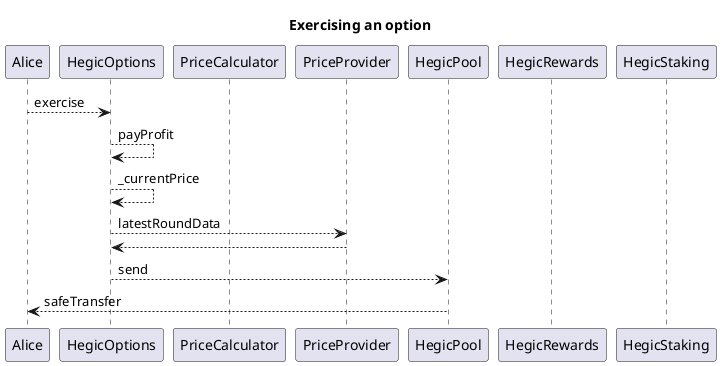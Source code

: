 @startuml

title Exercising an option
participant Alice
participant HegicOptions
participant PriceCalculator
participant PriceProvider
participant HegicPool
participant HegicRewards
participant HegicStaking

Alice --> HegicOptions: exercise
HegicOptions --> HegicOptions: payProfit
HegicOptions --> HegicOptions: _currentPrice
HegicOptions --> PriceProvider: latestRoundData
HegicOptions <-- PriceProvider
HegicOptions --> HegicPool: send
HegicPool --> Alice: safeTransfer


@enduml
